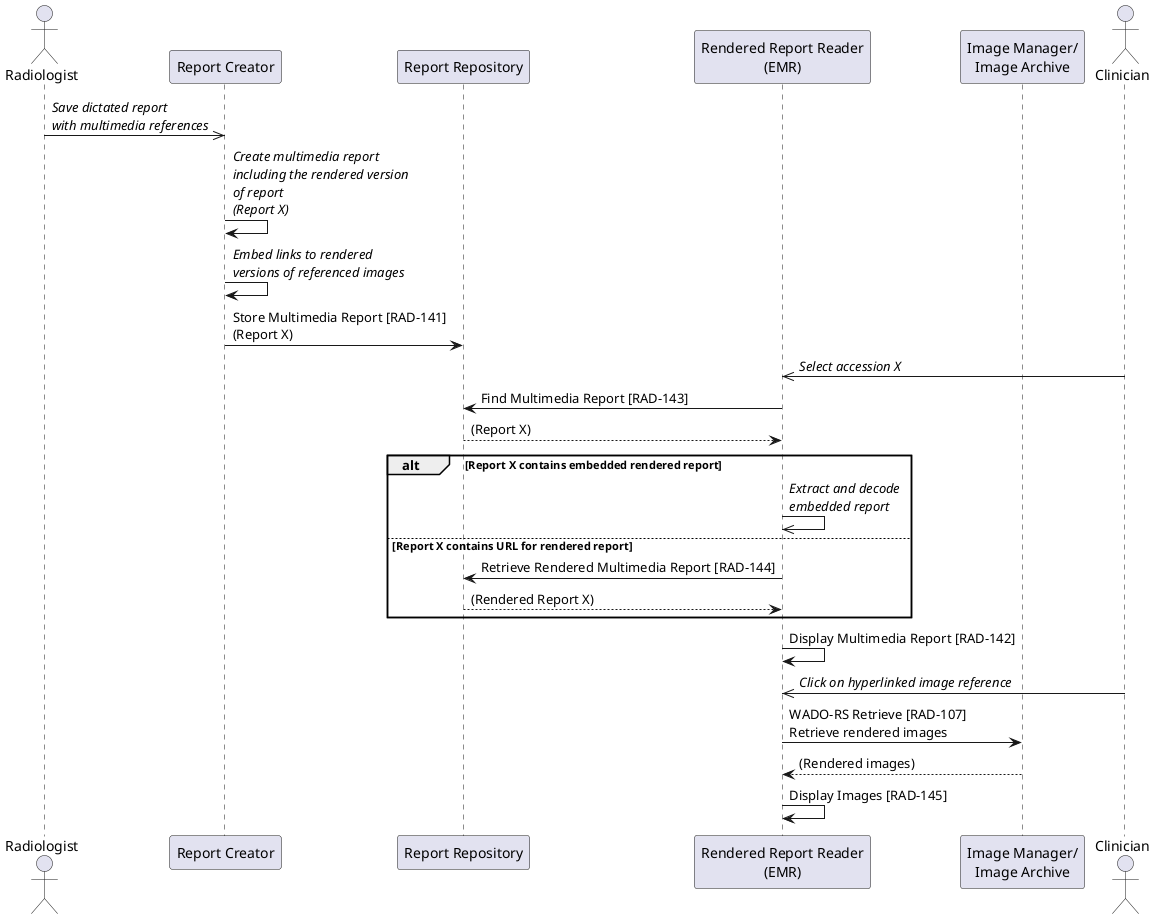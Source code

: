 @startuml

actor "Radiologist" as Rad

participant "Report Creator" as RCreator
participant "Report Repository" as Repo
participant "Rendered Report Reader\n(EMR)" as EMR

participant "Image Manager/\nImage Archive" as Archive

actor Clinician as Clinician

Rad->>RCreator: //Save dictated report//\n//with multimedia references//
RCreator->RCreator: //Create multimedia report//\n//including the rendered version//\n//of report//\n//(Report X)//
RCreator->RCreator: //Embed links to rendered//\n//versions of referenced images//

RCreator->Repo: Store Multimedia Report [RAD-141]\n(Report X)

Clinician->>EMR: //Select accession X//

EMR->Repo: Find Multimedia Report [RAD-143]
Repo-->EMR:(Report X)

alt Report X contains embedded rendered report
EMR->>EMR: //Extract and decode//\n//embedded report//
else Report X contains URL for rendered report
EMR->Repo: Retrieve Rendered Multimedia Report [RAD-144]
Repo-->EMR: (Rendered Report X)
end

EMR->EMR: Display Multimedia Report [RAD-142]
Clinician->>EMR: //Click on hyperlinked image reference//

EMR->Archive: WADO-RS Retrieve [RAD-107]\nRetrieve rendered images
Archive-->EMR: (Rendered images)
EMR->EMR: Display Images [RAD-145]

@enduml
